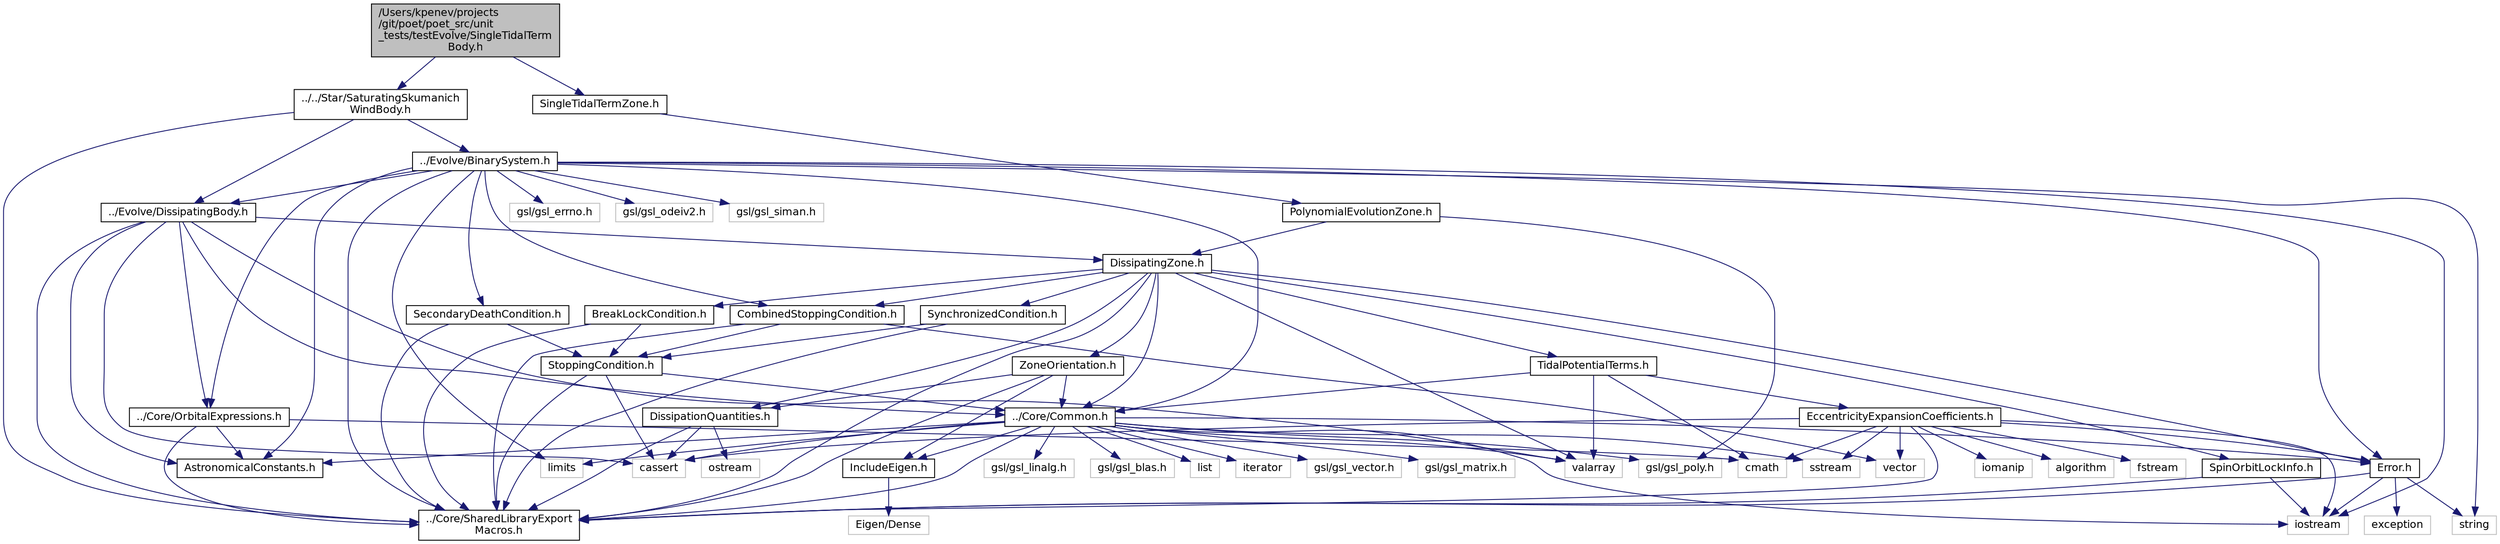 digraph "/Users/kpenev/projects/git/poet/poet_src/unit_tests/testEvolve/SingleTidalTermBody.h"
{
 // INTERACTIVE_SVG=YES
  edge [fontname="Helvetica",fontsize="12",labelfontname="Helvetica",labelfontsize="12"];
  node [fontname="Helvetica",fontsize="12",shape=record];
  Node0 [label="/Users/kpenev/projects\l/git/poet/poet_src/unit\l_tests/testEvolve/SingleTidalTerm\lBody.h",height=0.2,width=0.4,color="black", fillcolor="grey75", style="filled", fontcolor="black"];
  Node0 -> Node1 [color="midnightblue",fontsize="12",style="solid",fontname="Helvetica"];
  Node1 [label="../../Star/SaturatingSkumanich\lWindBody.h",height=0.2,width=0.4,color="black", fillcolor="white", style="filled",URL="$SaturatingSkumanichWindBody_8h.html",tooltip="Decrales a body subject to angular momentum loss . "];
  Node1 -> Node2 [color="midnightblue",fontsize="12",style="solid",fontname="Helvetica"];
  Node2 [label="../Core/SharedLibraryExport\lMacros.h",height=0.2,width=0.4,color="black", fillcolor="white", style="filled",URL="$SharedLibraryExportMacros_8h_source.html"];
  Node1 -> Node3 [color="midnightblue",fontsize="12",style="solid",fontname="Helvetica"];
  Node3 [label="../Evolve/DissipatingBody.h",height=0.2,width=0.4,color="black", fillcolor="white", style="filled",URL="$DissipatingBody_8h.html",tooltip="Declares the DissipatingBody class. "];
  Node3 -> Node2 [color="midnightblue",fontsize="12",style="solid",fontname="Helvetica"];
  Node3 -> Node4 [color="midnightblue",fontsize="12",style="solid",fontname="Helvetica"];
  Node4 [label="DissipatingZone.h",height=0.2,width=0.4,color="black", fillcolor="white", style="filled",URL="$DissipatingZone_8h.html",tooltip="Declares a class representing one zone of a body dissipative to tidal distortions. "];
  Node4 -> Node5 [color="midnightblue",fontsize="12",style="solid",fontname="Helvetica"];
  Node5 [label="ZoneOrientation.h",height=0.2,width=0.4,color="black", fillcolor="white", style="filled",URL="$ZoneOrientation_8h.html",tooltip="Declares a class for orientations of zones of DissipatingBody objects. "];
  Node5 -> Node2 [color="midnightblue",fontsize="12",style="solid",fontname="Helvetica"];
  Node5 -> Node6 [color="midnightblue",fontsize="12",style="solid",fontname="Helvetica"];
  Node6 [label="DissipationQuantities.h",height=0.2,width=0.4,color="black", fillcolor="white", style="filled",URL="$DissipationQuantities_8h.html",tooltip="Declaration of enumerations of dissipation quantities and derivatives. "];
  Node6 -> Node2 [color="midnightblue",fontsize="12",style="solid",fontname="Helvetica"];
  Node6 -> Node7 [color="midnightblue",fontsize="12",style="solid",fontname="Helvetica"];
  Node7 [label="ostream",height=0.2,width=0.4,color="grey75", fillcolor="white", style="filled"];
  Node6 -> Node8 [color="midnightblue",fontsize="12",style="solid",fontname="Helvetica"];
  Node8 [label="cassert",height=0.2,width=0.4,color="grey75", fillcolor="white", style="filled"];
  Node5 -> Node9 [color="midnightblue",fontsize="12",style="solid",fontname="Helvetica"];
  Node9 [label="../Core/Common.h",height=0.2,width=0.4,color="black", fillcolor="white", style="filled",URL="$Core_2Common_8h.html",tooltip="Declaration of some general purpose utilities. "];
  Node9 -> Node10 [color="midnightblue",fontsize="12",style="solid",fontname="Helvetica"];
  Node10 [label="list",height=0.2,width=0.4,color="grey75", fillcolor="white", style="filled"];
  Node9 -> Node11 [color="midnightblue",fontsize="12",style="solid",fontname="Helvetica"];
  Node11 [label="valarray",height=0.2,width=0.4,color="grey75", fillcolor="white", style="filled"];
  Node9 -> Node12 [color="midnightblue",fontsize="12",style="solid",fontname="Helvetica"];
  Node12 [label="limits",height=0.2,width=0.4,color="grey75", fillcolor="white", style="filled"];
  Node9 -> Node13 [color="midnightblue",fontsize="12",style="solid",fontname="Helvetica"];
  Node13 [label="sstream",height=0.2,width=0.4,color="grey75", fillcolor="white", style="filled"];
  Node9 -> Node14 [color="midnightblue",fontsize="12",style="solid",fontname="Helvetica"];
  Node14 [label="iostream",height=0.2,width=0.4,color="grey75", fillcolor="white", style="filled"];
  Node9 -> Node15 [color="midnightblue",fontsize="12",style="solid",fontname="Helvetica"];
  Node15 [label="iterator",height=0.2,width=0.4,color="grey75", fillcolor="white", style="filled"];
  Node9 -> Node16 [color="midnightblue",fontsize="12",style="solid",fontname="Helvetica"];
  Node16 [label="gsl/gsl_vector.h",height=0.2,width=0.4,color="grey75", fillcolor="white", style="filled"];
  Node9 -> Node17 [color="midnightblue",fontsize="12",style="solid",fontname="Helvetica"];
  Node17 [label="gsl/gsl_matrix.h",height=0.2,width=0.4,color="grey75", fillcolor="white", style="filled"];
  Node9 -> Node18 [color="midnightblue",fontsize="12",style="solid",fontname="Helvetica"];
  Node18 [label="gsl/gsl_linalg.h",height=0.2,width=0.4,color="grey75", fillcolor="white", style="filled"];
  Node9 -> Node19 [color="midnightblue",fontsize="12",style="solid",fontname="Helvetica"];
  Node19 [label="gsl/gsl_blas.h",height=0.2,width=0.4,color="grey75", fillcolor="white", style="filled"];
  Node9 -> Node20 [color="midnightblue",fontsize="12",style="solid",fontname="Helvetica"];
  Node20 [label="gsl/gsl_poly.h",height=0.2,width=0.4,color="grey75", fillcolor="white", style="filled"];
  Node9 -> Node8 [color="midnightblue",fontsize="12",style="solid",fontname="Helvetica"];
  Node9 -> Node2 [color="midnightblue",fontsize="12",style="solid",fontname="Helvetica"];
  Node9 -> Node21 [color="midnightblue",fontsize="12",style="solid",fontname="Helvetica"];
  Node21 [label="Error.h",height=0.2,width=0.4,color="black", fillcolor="white", style="filled",URL="$Error_8h.html",tooltip="Defines the exception hierarchy used by this code. "];
  Node21 -> Node2 [color="midnightblue",fontsize="12",style="solid",fontname="Helvetica"];
  Node21 -> Node14 [color="midnightblue",fontsize="12",style="solid",fontname="Helvetica"];
  Node21 -> Node22 [color="midnightblue",fontsize="12",style="solid",fontname="Helvetica"];
  Node22 [label="exception",height=0.2,width=0.4,color="grey75", fillcolor="white", style="filled"];
  Node21 -> Node23 [color="midnightblue",fontsize="12",style="solid",fontname="Helvetica"];
  Node23 [label="string",height=0.2,width=0.4,color="grey75", fillcolor="white", style="filled"];
  Node9 -> Node24 [color="midnightblue",fontsize="12",style="solid",fontname="Helvetica"];
  Node24 [label="AstronomicalConstants.h",height=0.2,width=0.4,color="black", fillcolor="white", style="filled",URL="$AstronomicalConstants_8h.html",tooltip="Defines various astronomical constants. "];
  Node9 -> Node25 [color="midnightblue",fontsize="12",style="solid",fontname="Helvetica"];
  Node25 [label="IncludeEigen.h",height=0.2,width=0.4,color="black", fillcolor="white", style="filled",URL="$IncludeEigen_8h_source.html"];
  Node25 -> Node26 [color="midnightblue",fontsize="12",style="solid",fontname="Helvetica"];
  Node26 [label="Eigen/Dense",height=0.2,width=0.4,color="grey75", fillcolor="white", style="filled"];
  Node5 -> Node25 [color="midnightblue",fontsize="12",style="solid",fontname="Helvetica"];
  Node4 -> Node2 [color="midnightblue",fontsize="12",style="solid",fontname="Helvetica"];
  Node4 -> Node21 [color="midnightblue",fontsize="12",style="solid",fontname="Helvetica"];
  Node4 -> Node27 [color="midnightblue",fontsize="12",style="solid",fontname="Helvetica"];
  Node27 [label="TidalPotentialTerms.h",height=0.2,width=0.4,color="black", fillcolor="white", style="filled",URL="$TidalPotentialTerms_8h.html",tooltip="Declare an interface for evaluating the expansion of the tidal potential. "];
  Node27 -> Node28 [color="midnightblue",fontsize="12",style="solid",fontname="Helvetica"];
  Node28 [label="cmath",height=0.2,width=0.4,color="grey75", fillcolor="white", style="filled"];
  Node27 -> Node11 [color="midnightblue",fontsize="12",style="solid",fontname="Helvetica"];
  Node27 -> Node29 [color="midnightblue",fontsize="12",style="solid",fontname="Helvetica"];
  Node29 [label="EccentricityExpansionCoefficients.h",height=0.2,width=0.4,color="black", fillcolor="white", style="filled",URL="$EccentricityExpansionCoefficients_8h.html",tooltip="Declares a class which provides the [  coefficients]{InclinationEccentricity_pms1}. "];
  Node29 -> Node2 [color="midnightblue",fontsize="12",style="solid",fontname="Helvetica"];
  Node29 -> Node21 [color="midnightblue",fontsize="12",style="solid",fontname="Helvetica"];
  Node29 -> Node30 [color="midnightblue",fontsize="12",style="solid",fontname="Helvetica"];
  Node30 [label="vector",height=0.2,width=0.4,color="grey75", fillcolor="white", style="filled"];
  Node29 -> Node31 [color="midnightblue",fontsize="12",style="solid",fontname="Helvetica"];
  Node31 [label="fstream",height=0.2,width=0.4,color="grey75", fillcolor="white", style="filled"];
  Node29 -> Node32 [color="midnightblue",fontsize="12",style="solid",fontname="Helvetica"];
  Node32 [label="iomanip",height=0.2,width=0.4,color="grey75", fillcolor="white", style="filled"];
  Node29 -> Node28 [color="midnightblue",fontsize="12",style="solid",fontname="Helvetica"];
  Node29 -> Node14 [color="midnightblue",fontsize="12",style="solid",fontname="Helvetica"];
  Node29 -> Node13 [color="midnightblue",fontsize="12",style="solid",fontname="Helvetica"];
  Node29 -> Node8 [color="midnightblue",fontsize="12",style="solid",fontname="Helvetica"];
  Node29 -> Node33 [color="midnightblue",fontsize="12",style="solid",fontname="Helvetica"];
  Node33 [label="algorithm",height=0.2,width=0.4,color="grey75", fillcolor="white", style="filled"];
  Node27 -> Node9 [color="midnightblue",fontsize="12",style="solid",fontname="Helvetica"];
  Node4 -> Node6 [color="midnightblue",fontsize="12",style="solid",fontname="Helvetica"];
  Node4 -> Node34 [color="midnightblue",fontsize="12",style="solid",fontname="Helvetica"];
  Node34 [label="SpinOrbitLockInfo.h",height=0.2,width=0.4,color="black", fillcolor="white", style="filled",URL="$SpinOrbitLockInfo_8h.html",tooltip="Defines the SpinOrbitLockInfo class. "];
  Node34 -> Node2 [color="midnightblue",fontsize="12",style="solid",fontname="Helvetica"];
  Node34 -> Node14 [color="midnightblue",fontsize="12",style="solid",fontname="Helvetica"];
  Node4 -> Node35 [color="midnightblue",fontsize="12",style="solid",fontname="Helvetica"];
  Node35 [label="CombinedStoppingCondition.h",height=0.2,width=0.4,color="black", fillcolor="white", style="filled",URL="$CombinedStoppingCondition_8h.html",tooltip="Declares a class for a stopping condition that combines other stopping conditions. "];
  Node35 -> Node2 [color="midnightblue",fontsize="12",style="solid",fontname="Helvetica"];
  Node35 -> Node36 [color="midnightblue",fontsize="12",style="solid",fontname="Helvetica"];
  Node36 [label="StoppingCondition.h",height=0.2,width=0.4,color="black", fillcolor="white", style="filled",URL="$StoppingCondition_8h.html",tooltip="Defines the various stopping conditions needed by OrbitSolver. "];
  Node36 -> Node2 [color="midnightblue",fontsize="12",style="solid",fontname="Helvetica"];
  Node36 -> Node9 [color="midnightblue",fontsize="12",style="solid",fontname="Helvetica"];
  Node36 -> Node8 [color="midnightblue",fontsize="12",style="solid",fontname="Helvetica"];
  Node35 -> Node30 [color="midnightblue",fontsize="12",style="solid",fontname="Helvetica"];
  Node4 -> Node37 [color="midnightblue",fontsize="12",style="solid",fontname="Helvetica"];
  Node37 [label="BreakLockCondition.h",height=0.2,width=0.4,color="black", fillcolor="white", style="filled",URL="$BreakLockCondition_8h.html",tooltip="Declares a class for a stopping condition monitoring when a locked zone loses the lock..."];
  Node37 -> Node2 [color="midnightblue",fontsize="12",style="solid",fontname="Helvetica"];
  Node37 -> Node36 [color="midnightblue",fontsize="12",style="solid",fontname="Helvetica"];
  Node4 -> Node38 [color="midnightblue",fontsize="12",style="solid",fontname="Helvetica"];
  Node38 [label="SynchronizedCondition.h",height=0.2,width=0.4,color="black", fillcolor="white", style="filled",URL="$SynchronizedCondition_8h.html",tooltip="Declares a stopping condition monitoring spin-orbit synchronization. "];
  Node38 -> Node2 [color="midnightblue",fontsize="12",style="solid",fontname="Helvetica"];
  Node38 -> Node36 [color="midnightblue",fontsize="12",style="solid",fontname="Helvetica"];
  Node4 -> Node9 [color="midnightblue",fontsize="12",style="solid",fontname="Helvetica"];
  Node4 -> Node11 [color="midnightblue",fontsize="12",style="solid",fontname="Helvetica"];
  Node3 -> Node39 [color="midnightblue",fontsize="12",style="solid",fontname="Helvetica"];
  Node39 [label="../Core/OrbitalExpressions.h",height=0.2,width=0.4,color="black", fillcolor="white", style="filled",URL="$OrbitalExpressions_8h.html",tooltip="A collection of functions which calculate various quantities for two body orbits. ..."];
  Node39 -> Node2 [color="midnightblue",fontsize="12",style="solid",fontname="Helvetica"];
  Node39 -> Node28 [color="midnightblue",fontsize="12",style="solid",fontname="Helvetica"];
  Node39 -> Node24 [color="midnightblue",fontsize="12",style="solid",fontname="Helvetica"];
  Node3 -> Node24 [color="midnightblue",fontsize="12",style="solid",fontname="Helvetica"];
  Node3 -> Node9 [color="midnightblue",fontsize="12",style="solid",fontname="Helvetica"];
  Node3 -> Node11 [color="midnightblue",fontsize="12",style="solid",fontname="Helvetica"];
  Node3 -> Node8 [color="midnightblue",fontsize="12",style="solid",fontname="Helvetica"];
  Node1 -> Node40 [color="midnightblue",fontsize="12",style="solid",fontname="Helvetica"];
  Node40 [label="../Evolve/BinarySystem.h",height=0.2,width=0.4,color="black", fillcolor="white", style="filled",URL="$BinarySystem_8h.html",tooltip="Defines the BinarySystem class. "];
  Node40 -> Node2 [color="midnightblue",fontsize="12",style="solid",fontname="Helvetica"];
  Node40 -> Node3 [color="midnightblue",fontsize="12",style="solid",fontname="Helvetica"];
  Node40 -> Node35 [color="midnightblue",fontsize="12",style="solid",fontname="Helvetica"];
  Node40 -> Node41 [color="midnightblue",fontsize="12",style="solid",fontname="Helvetica"];
  Node41 [label="SecondaryDeathCondition.h",height=0.2,width=0.4,color="black", fillcolor="white", style="filled",URL="$SecondaryDeathCondition_8h.html",tooltip="Declares a stopping condition class monitoring for the death of the secondary object. "];
  Node41 -> Node2 [color="midnightblue",fontsize="12",style="solid",fontname="Helvetica"];
  Node41 -> Node36 [color="midnightblue",fontsize="12",style="solid",fontname="Helvetica"];
  Node40 -> Node24 [color="midnightblue",fontsize="12",style="solid",fontname="Helvetica"];
  Node40 -> Node9 [color="midnightblue",fontsize="12",style="solid",fontname="Helvetica"];
  Node40 -> Node39 [color="midnightblue",fontsize="12",style="solid",fontname="Helvetica"];
  Node40 -> Node21 [color="midnightblue",fontsize="12",style="solid",fontname="Helvetica"];
  Node40 -> Node42 [color="midnightblue",fontsize="12",style="solid",fontname="Helvetica"];
  Node42 [label="gsl/gsl_errno.h",height=0.2,width=0.4,color="grey75", fillcolor="white", style="filled"];
  Node40 -> Node43 [color="midnightblue",fontsize="12",style="solid",fontname="Helvetica"];
  Node43 [label="gsl/gsl_odeiv2.h",height=0.2,width=0.4,color="grey75", fillcolor="white", style="filled"];
  Node40 -> Node44 [color="midnightblue",fontsize="12",style="solid",fontname="Helvetica"];
  Node44 [label="gsl/gsl_siman.h",height=0.2,width=0.4,color="grey75", fillcolor="white", style="filled"];
  Node40 -> Node23 [color="midnightblue",fontsize="12",style="solid",fontname="Helvetica"];
  Node40 -> Node12 [color="midnightblue",fontsize="12",style="solid",fontname="Helvetica"];
  Node40 -> Node14 [color="midnightblue",fontsize="12",style="solid",fontname="Helvetica"];
  Node0 -> Node45 [color="midnightblue",fontsize="12",style="solid",fontname="Helvetica"];
  Node45 [label="SingleTidalTermZone.h",height=0.2,width=0.4,color="black", fillcolor="white", style="filled",URL="$SingleTidalTermZone_8h.html",tooltip="Declare a dissipative zone class with polynomial evolution with only a single tidel term having non-z..."];
  Node45 -> Node46 [color="midnightblue",fontsize="12",style="solid",fontname="Helvetica"];
  Node46 [label="PolynomialEvolutionZone.h",height=0.2,width=0.4,color="black", fillcolor="white", style="filled",URL="$PolynomialEvolutionZone_8h.html",tooltip="Declare a dissipative zone class where the mass and radius evolution are given by a polynomial..."];
  Node46 -> Node4 [color="midnightblue",fontsize="12",style="solid",fontname="Helvetica"];
  Node46 -> Node20 [color="midnightblue",fontsize="12",style="solid",fontname="Helvetica"];
}
